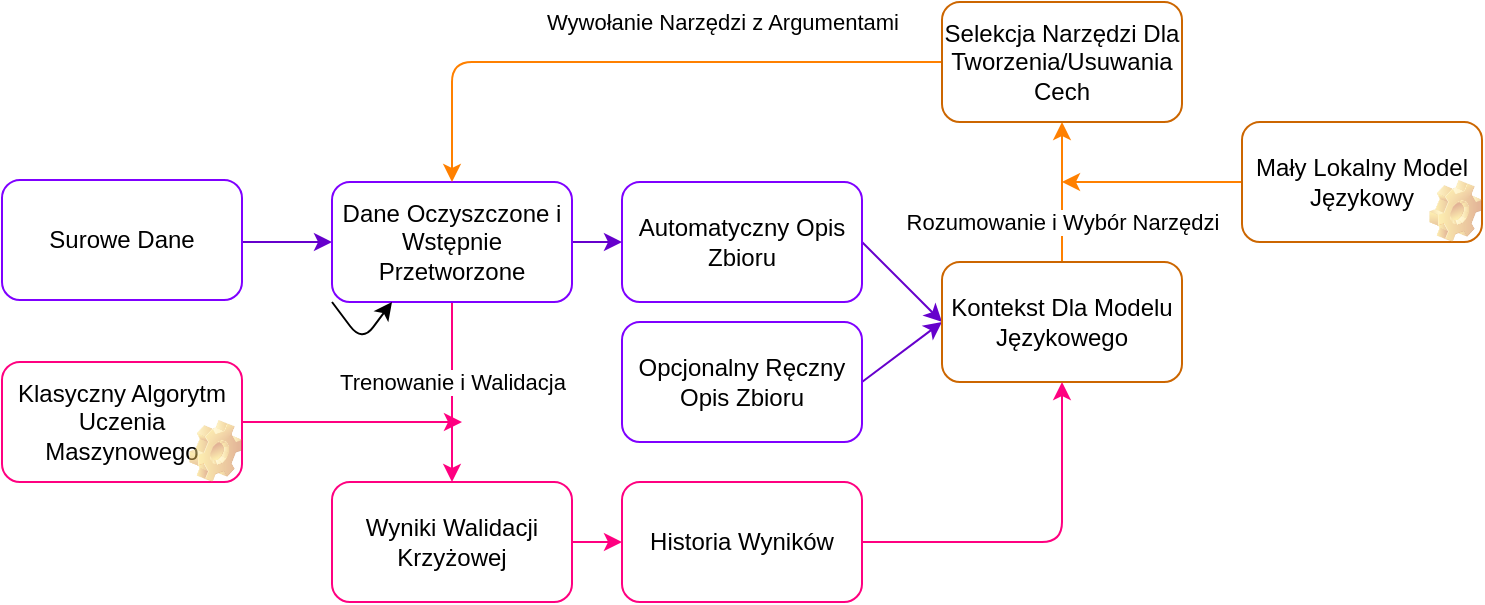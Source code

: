 <mxfile>
    <diagram id="U4ozGd3XKI0bk9zgbJvz" name="Page-1">
        <mxGraphModel dx="1626" dy="779" grid="1" gridSize="10" guides="1" tooltips="1" connect="1" arrows="1" fold="1" page="0" pageScale="1" pageWidth="850" pageHeight="1100" background="none" math="0" shadow="0">
            <root>
                <mxCell id="0"/>
                <mxCell id="1" parent="0"/>
                <mxCell id="34" value="" style="edgeStyle=none;exitX=1;exitY=0.5;exitDx=0;exitDy=0;entryX=0;entryY=0.5;entryDx=0;entryDy=0;verticalAlign=middle;align=center;labelBorderColor=none;html=1;fontFamily=Helvetica;strokeColor=#6600CC;" parent="1" target="30" edge="1">
                    <mxGeometry relative="1" as="geometry">
                        <mxPoint x="230" y="280" as="sourcePoint"/>
                    </mxGeometry>
                </mxCell>
                <mxCell id="32" value="" style="edgeStyle=none;exitX=1;exitY=0.5;exitDx=0;exitDy=0;entryX=0;entryY=0.5;entryDx=0;entryDy=0;verticalAlign=middle;align=center;labelBorderColor=none;html=1;fontFamily=Helvetica;strokeColor=#6600CC;" parent="1" source="26" target="31" edge="1">
                    <mxGeometry relative="1" as="geometry"/>
                </mxCell>
                <mxCell id="26" value="Opcjonalny Ręczny Opis Zbioru" style="rounded=1;verticalAlign=middle;align=center;labelBorderColor=none;whiteSpace=wrap;html=1;fontFamily=Helvetica;strokeColor=#7F00FF;" parent="1" vertex="1">
                    <mxGeometry x="420" y="320" width="120" height="60" as="geometry"/>
                </mxCell>
                <mxCell id="33" value="" style="edgeStyle=none;exitX=1;exitY=0.5;exitDx=0;exitDy=0;entryX=0;entryY=0.5;entryDx=0;entryDy=0;verticalAlign=middle;align=center;labelBorderColor=none;html=1;fontFamily=Helvetica;strokeColor=#6600CC;" parent="1" source="27" target="31" edge="1">
                    <mxGeometry relative="1" as="geometry"/>
                </mxCell>
                <mxCell id="27" value="Automatyczny Opis Zbioru" style="rounded=1;verticalAlign=middle;align=center;labelBorderColor=none;whiteSpace=wrap;html=1;fontFamily=Helvetica;strokeColor=#7F00FF;" parent="1" vertex="1">
                    <mxGeometry x="420" y="250" width="120" height="60" as="geometry"/>
                </mxCell>
                <mxCell id="35" value="" style="edgeStyle=none;exitX=1;exitY=0.5;exitDx=0;exitDy=0;entryX=0;entryY=0.5;entryDx=0;entryDy=0;verticalAlign=middle;align=center;labelBorderColor=none;html=1;fontFamily=Helvetica;strokeColor=#6600CC;" parent="1" source="30" target="27" edge="1">
                    <mxGeometry relative="1" as="geometry"/>
                </mxCell>
                <mxCell id="55" value="" style="edgeStyle=none;exitX=0.5;exitY=1;exitDx=0;exitDy=0;entryX=0.5;entryY=0;entryDx=0;entryDy=0;verticalAlign=middle;align=center;labelBorderColor=none;html=1;fontFamily=Helvetica;strokeColor=#FF0080;" parent="1" source="30" target="42" edge="1">
                    <mxGeometry relative="1" as="geometry"/>
                </mxCell>
                <mxCell id="30" value="Dane Oczyszczone i Wstępnie Przetworzone" style="rounded=1;verticalAlign=middle;align=center;labelBorderColor=none;whiteSpace=wrap;html=1;fontFamily=Helvetica;strokeColor=#7F00FF;" parent="1" vertex="1">
                    <mxGeometry x="275" y="250" width="120" height="60" as="geometry"/>
                </mxCell>
                <mxCell id="51" value="" style="edgeStyle=none;exitX=0.5;exitY=0;exitDx=0;exitDy=0;entryX=0.5;entryY=1;entryDx=0;entryDy=0;verticalAlign=middle;align=center;labelBorderColor=none;html=1;fontFamily=Helvetica;strokeColor=#FF8000;" parent="1" source="31" target="36" edge="1">
                    <mxGeometry relative="1" as="geometry"/>
                </mxCell>
                <mxCell id="31" value="Kontekst Dla Modelu Językowego" style="rounded=1;verticalAlign=middle;align=center;labelBorderColor=none;whiteSpace=wrap;html=1;fontFamily=Helvetica;strokeColor=#CC6600;" parent="1" vertex="1">
                    <mxGeometry x="580" y="290" width="120" height="60" as="geometry"/>
                </mxCell>
                <mxCell id="53" value="" style="edgeStyle=none;exitX=0;exitY=0.5;exitDx=0;exitDy=0;entryX=0.5;entryY=0;entryDx=0;entryDy=0;fontStyle=1;verticalAlign=middle;align=center;labelBorderColor=none;html=1;fontFamily=Helvetica;strokeColor=#FF8000;" parent="1" source="36" target="30" edge="1">
                    <mxGeometry relative="1" as="geometry">
                        <Array as="points">
                            <mxPoint x="335" y="190"/>
                        </Array>
                    </mxGeometry>
                </mxCell>
                <mxCell id="57" value="Wywołanie Narzędzi z Argumentami" style="edgeLabel;align=center;verticalAlign=middle;resizable=0;points=[];labelBorderColor=none;html=1;fontFamily=Helvetica;" parent="53" vertex="1" connectable="0">
                    <mxGeometry x="-0.056" y="-1" relative="1" as="geometry">
                        <mxPoint x="34" y="-19" as="offset"/>
                    </mxGeometry>
                </mxCell>
                <mxCell id="36" value="Selekcja Narzędzi Dla Tworzenia/Usuwania Cech" style="rounded=1;verticalAlign=middle;align=center;labelBorderColor=none;whiteSpace=wrap;html=1;fontFamily=Helvetica;strokeColor=#CC6600;" parent="1" vertex="1">
                    <mxGeometry x="580" y="160" width="120" height="60" as="geometry"/>
                </mxCell>
                <mxCell id="52" value="" style="edgeStyle=none;exitX=0;exitY=0.5;exitDx=0;exitDy=0;verticalAlign=middle;align=center;labelBorderColor=none;html=1;fontFamily=Helvetica;strokeColor=#FF8000;" parent="1" source="38" edge="1">
                    <mxGeometry relative="1" as="geometry">
                        <mxPoint x="640" y="250" as="targetPoint"/>
                    </mxGeometry>
                </mxCell>
                <mxCell id="59" value="Rozumowanie i Wybór Narzędzi" style="edgeLabel;align=center;verticalAlign=middle;resizable=0;points=[];labelBorderColor=none;html=1;fontFamily=Helvetica;" parent="52" vertex="1" connectable="0">
                    <mxGeometry x="0.222" y="-3" relative="1" as="geometry">
                        <mxPoint x="-35" y="23" as="offset"/>
                    </mxGeometry>
                </mxCell>
                <mxCell id="38" value="Mały Lokalny Model Językowy" style="rounded=1;verticalAlign=middle;align=center;labelBorderColor=none;whiteSpace=wrap;html=1;fontFamily=Helvetica;strokeColor=#CC6600;" parent="1" vertex="1">
                    <mxGeometry x="730" y="220" width="120" height="60" as="geometry"/>
                </mxCell>
                <mxCell id="47" value="" style="edgeStyle=none;exitX=1;exitY=0.5;exitDx=0;exitDy=0;verticalAlign=middle;align=center;labelBorderColor=none;html=1;fontFamily=Helvetica;strokeColor=#FF0080;" parent="1" source="40" edge="1">
                    <mxGeometry relative="1" as="geometry">
                        <mxPoint x="340" y="370" as="targetPoint"/>
                    </mxGeometry>
                </mxCell>
                <mxCell id="58" value="Trenowanie i Walidacja" style="edgeLabel;align=center;verticalAlign=middle;resizable=0;points=[];labelBorderColor=none;html=1;fontFamily=Helvetica;" parent="47" vertex="1" connectable="0">
                    <mxGeometry x="-0.182" relative="1" as="geometry">
                        <mxPoint x="60" y="-20" as="offset"/>
                    </mxGeometry>
                </mxCell>
                <mxCell id="40" value="Klasyczny Algorytm Uczenia Maszynowego" style="rounded=1;verticalAlign=middle;align=center;labelBorderColor=none;whiteSpace=wrap;html=1;fontFamily=Helvetica;strokeColor=#FF0080;" parent="1" vertex="1">
                    <mxGeometry x="110" y="340" width="120" height="60" as="geometry"/>
                </mxCell>
                <mxCell id="87" value="" style="edgeStyle=none;exitX=1;exitY=0.5;exitDx=0;exitDy=0;entryX=0;entryY=0.5;entryDx=0;entryDy=0;verticalAlign=middle;align=center;labelBorderColor=none;html=1;fontFamily=Helvetica;strokeColor=#FF0080;" parent="1" source="42" target="86" edge="1">
                    <mxGeometry relative="1" as="geometry"/>
                </mxCell>
                <mxCell id="42" value="Wyniki Walidacji Krzyżowej" style="rounded=1;verticalAlign=middle;align=center;labelBorderColor=none;whiteSpace=wrap;html=1;fontFamily=Helvetica;strokeColor=#FF0080;" parent="1" vertex="1">
                    <mxGeometry x="275" y="400" width="120" height="60" as="geometry"/>
                </mxCell>
                <mxCell id="88" value="" style="edgeStyle=none;exitX=1;exitY=0.5;exitDx=0;exitDy=0;entryX=0.5;entryY=1;entryDx=0;entryDy=0;verticalAlign=middle;align=center;labelBorderColor=none;html=1;fontFamily=Helvetica;strokeColor=#FF0080;" parent="1" source="86" target="31" edge="1">
                    <mxGeometry relative="1" as="geometry">
                        <Array as="points">
                            <mxPoint x="640" y="430"/>
                        </Array>
                    </mxGeometry>
                </mxCell>
                <mxCell id="86" value="Historia Wyników" style="rounded=1;verticalAlign=middle;align=center;labelBorderColor=none;whiteSpace=wrap;html=1;fontFamily=Helvetica;strokeColor=#FF0080;" parent="1" vertex="1">
                    <mxGeometry x="420" y="400" width="120" height="60" as="geometry"/>
                </mxCell>
                <mxCell id="92" value="" style="shape=image;html=1;verticalLabelPosition=bottom;verticalAlign=middle;imageAspect=1;aspect=fixed;image=img/clipart/Gear_128x128.png;labelBorderColor=none;fontFamily=Helvetica;opacity=50;align=center;" parent="1" vertex="1">
                    <mxGeometry x="823.57" y="249" width="26.43" height="31" as="geometry"/>
                </mxCell>
                <mxCell id="93" value="" style="shape=image;html=1;verticalLabelPosition=bottom;verticalAlign=middle;imageAspect=1;aspect=fixed;image=img/clipart/Gear_128x128.png;labelBorderColor=none;fontFamily=Helvetica;opacity=50;align=center;" parent="1" vertex="1">
                    <mxGeometry x="203.57" y="369" width="26.43" height="31" as="geometry"/>
                </mxCell>
                <mxCell id="109" style="edgeStyle=none;html=1;exitX=0;exitY=1;exitDx=0;exitDy=0;entryX=0.25;entryY=1;entryDx=0;entryDy=0;align=center;verticalAlign=middle;" parent="1" source="30" target="30" edge="1">
                    <mxGeometry relative="1" as="geometry">
                        <Array as="points">
                            <mxPoint x="290" y="330"/>
                        </Array>
                    </mxGeometry>
                </mxCell>
                <mxCell id="111" value="Surowe Dane" style="rounded=1;verticalAlign=middle;align=center;labelBorderColor=none;whiteSpace=wrap;html=1;fontFamily=Helvetica;strokeColor=#7F00FF;" vertex="1" parent="1">
                    <mxGeometry x="110" y="249" width="120" height="60" as="geometry"/>
                </mxCell>
            </root>
        </mxGraphModel>
    </diagram>
</mxfile>